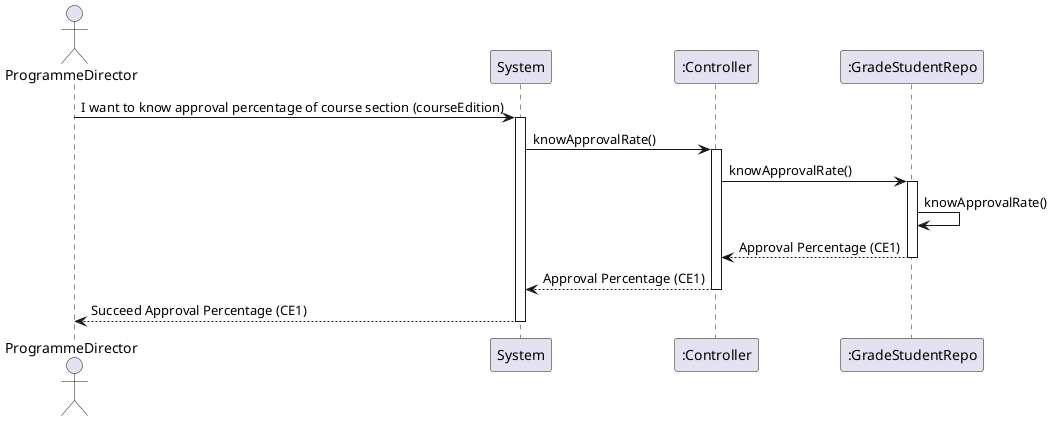 @startuml
actor ProgrammeDirector

participant "System" as S
participant ":Controller" as C
participant ":GradeStudentRepo" as GSR

ProgrammeDirector -> S : I want to know approval percentage of course section (courseEdition)
activate S
S -> C : knowApprovalRate()
activate C
C -> GSR : knowApprovalRate()
activate GSR
GSR -> GSR : knowApprovalRate()
GSR --> C : Approval Percentage (CE1)
deactivate GSR
C --> S : Approval Percentage (CE1)
deactivate C
S --> ProgrammeDirector : Succeed Approval Percentage (CE1)
deactivate S

@enduml
